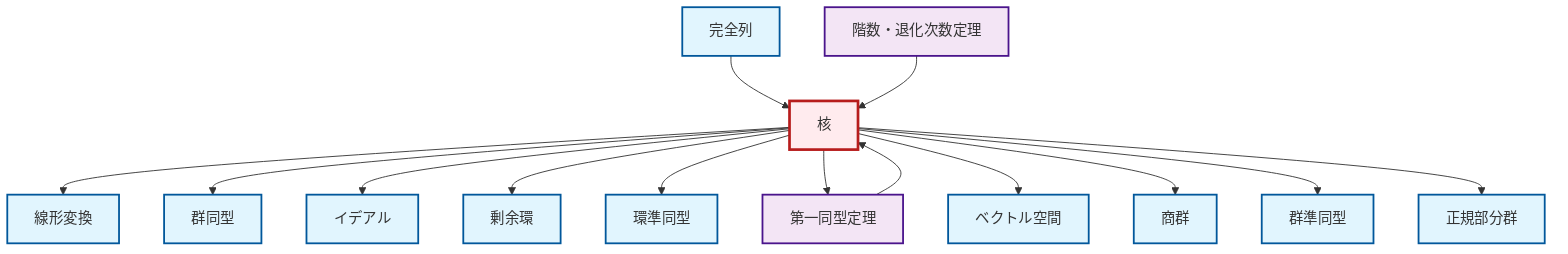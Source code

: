 graph TD
    classDef definition fill:#e1f5fe,stroke:#01579b,stroke-width:2px
    classDef theorem fill:#f3e5f5,stroke:#4a148c,stroke-width:2px
    classDef axiom fill:#fff3e0,stroke:#e65100,stroke-width:2px
    classDef example fill:#e8f5e9,stroke:#1b5e20,stroke-width:2px
    classDef current fill:#ffebee,stroke:#b71c1c,stroke-width:3px
    def-quotient-group["商群"]:::definition
    def-normal-subgroup["正規部分群"]:::definition
    def-kernel["核"]:::definition
    def-isomorphism["群同型"]:::definition
    def-homomorphism["群準同型"]:::definition
    def-vector-space["ベクトル空間"]:::definition
    thm-first-isomorphism["第一同型定理"]:::theorem
    def-linear-transformation["線形変換"]:::definition
    def-quotient-ring["剰余環"]:::definition
    def-ring-homomorphism["環準同型"]:::definition
    thm-rank-nullity["階数・退化次数定理"]:::theorem
    def-exact-sequence["完全列"]:::definition
    def-ideal["イデアル"]:::definition
    def-kernel --> def-linear-transformation
    def-kernel --> def-isomorphism
    def-kernel --> def-ideal
    def-kernel --> def-quotient-ring
    def-kernel --> def-ring-homomorphism
    def-kernel --> thm-first-isomorphism
    def-kernel --> def-vector-space
    def-exact-sequence --> def-kernel
    def-kernel --> def-quotient-group
    def-kernel --> def-homomorphism
    thm-first-isomorphism --> def-kernel
    def-kernel --> def-normal-subgroup
    thm-rank-nullity --> def-kernel
    class def-kernel current